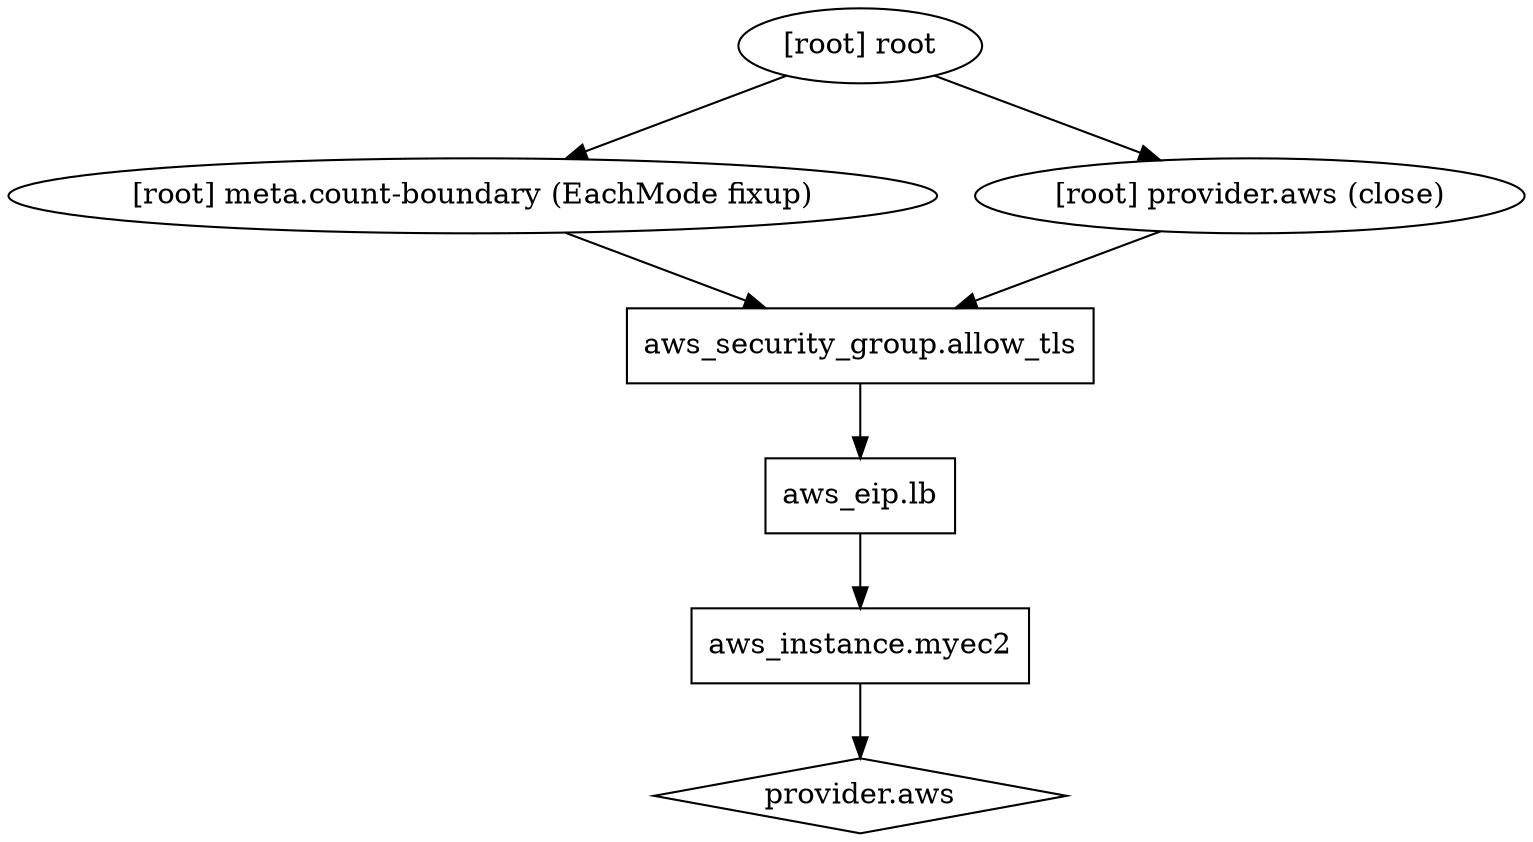 digraph {
	compound = "true"
	newrank = "true"
	subgraph "root" {
		"[root] aws_eip.lb" [label = "aws_eip.lb", shape = "box"]
		"[root] aws_instance.myec2" [label = "aws_instance.myec2", shape = "box"]
		"[root] aws_security_group.allow_tls" [label = "aws_security_group.allow_tls", shape = "box"]
		"[root] provider.aws" [label = "provider.aws", shape = "diamond"]
		"[root] aws_eip.lb" -> "[root] aws_instance.myec2"
		"[root] aws_instance.myec2" -> "[root] provider.aws"
		"[root] aws_security_group.allow_tls" -> "[root] aws_eip.lb"
		"[root] meta.count-boundary (EachMode fixup)" -> "[root] aws_security_group.allow_tls"
		"[root] provider.aws (close)" -> "[root] aws_security_group.allow_tls"
		"[root] root" -> "[root] meta.count-boundary (EachMode fixup)"
		"[root] root" -> "[root] provider.aws (close)"
	}
}

